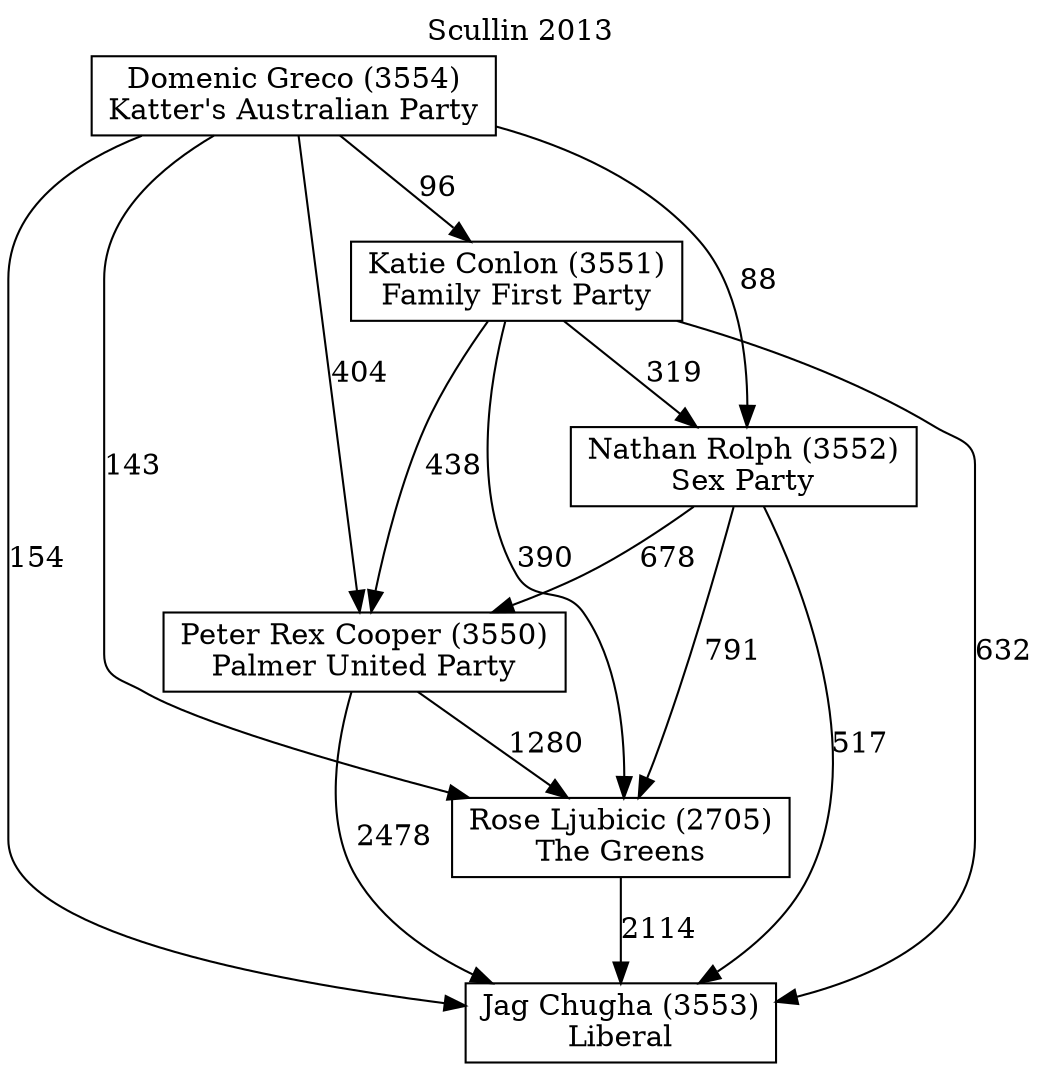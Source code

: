// House preference flow
digraph "Jag Chugha (3553)_Scullin_2013" {
	graph [label="Scullin 2013" labelloc=t mclimit=2]
	node [shape=box]
	"Jag Chugha (3553)" [label="Jag Chugha (3553)
Liberal"]
	"Rose Ljubicic (2705)" [label="Rose Ljubicic (2705)
The Greens"]
	"Peter Rex Cooper (3550)" [label="Peter Rex Cooper (3550)
Palmer United Party"]
	"Nathan Rolph (3552)" [label="Nathan Rolph (3552)
Sex Party"]
	"Katie Conlon (3551)" [label="Katie Conlon (3551)
Family First Party"]
	"Domenic Greco (3554)" [label="Domenic Greco (3554)
Katter's Australian Party"]
	"Rose Ljubicic (2705)" -> "Jag Chugha (3553)" [label=2114]
	"Peter Rex Cooper (3550)" -> "Rose Ljubicic (2705)" [label=1280]
	"Nathan Rolph (3552)" -> "Peter Rex Cooper (3550)" [label=678]
	"Katie Conlon (3551)" -> "Nathan Rolph (3552)" [label=319]
	"Domenic Greco (3554)" -> "Katie Conlon (3551)" [label=96]
	"Peter Rex Cooper (3550)" -> "Jag Chugha (3553)" [label=2478]
	"Nathan Rolph (3552)" -> "Jag Chugha (3553)" [label=517]
	"Katie Conlon (3551)" -> "Jag Chugha (3553)" [label=632]
	"Domenic Greco (3554)" -> "Jag Chugha (3553)" [label=154]
	"Domenic Greco (3554)" -> "Nathan Rolph (3552)" [label=88]
	"Katie Conlon (3551)" -> "Peter Rex Cooper (3550)" [label=438]
	"Domenic Greco (3554)" -> "Peter Rex Cooper (3550)" [label=404]
	"Nathan Rolph (3552)" -> "Rose Ljubicic (2705)" [label=791]
	"Katie Conlon (3551)" -> "Rose Ljubicic (2705)" [label=390]
	"Domenic Greco (3554)" -> "Rose Ljubicic (2705)" [label=143]
}
